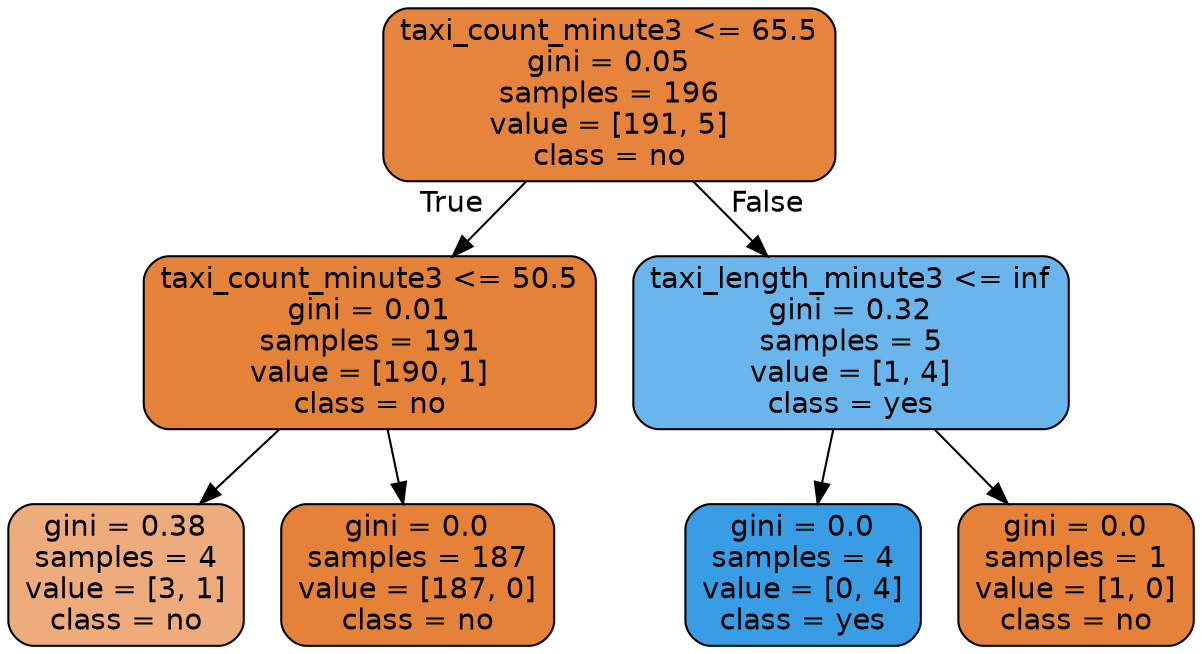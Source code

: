 digraph Tree {
node [shape=box, style="filled, rounded", color="black", fontname="helvetica"] ;
edge [fontname="helvetica"] ;
0 [label="taxi_count_minute3 <= 65.5\ngini = 0.05\nsamples = 196\nvalue = [191, 5]\nclass = no", fillcolor="#e6843e"] ;
1 [label="taxi_count_minute3 <= 50.5\ngini = 0.01\nsamples = 191\nvalue = [190, 1]\nclass = no", fillcolor="#e5823a"] ;
0 -> 1 [labeldistance=2.5, labelangle=45, headlabel="True"] ;
2 [label="gini = 0.38\nsamples = 4\nvalue = [3, 1]\nclass = no", fillcolor="#eeab7b"] ;
1 -> 2 ;
3 [label="gini = 0.0\nsamples = 187\nvalue = [187, 0]\nclass = no", fillcolor="#e58139"] ;
1 -> 3 ;
4 [label="taxi_length_minute3 <= inf\ngini = 0.32\nsamples = 5\nvalue = [1, 4]\nclass = yes", fillcolor="#6ab6ec"] ;
0 -> 4 [labeldistance=2.5, labelangle=-45, headlabel="False"] ;
5 [label="gini = 0.0\nsamples = 4\nvalue = [0, 4]\nclass = yes", fillcolor="#399de5"] ;
4 -> 5 ;
6 [label="gini = 0.0\nsamples = 1\nvalue = [1, 0]\nclass = no", fillcolor="#e58139"] ;
4 -> 6 ;
}